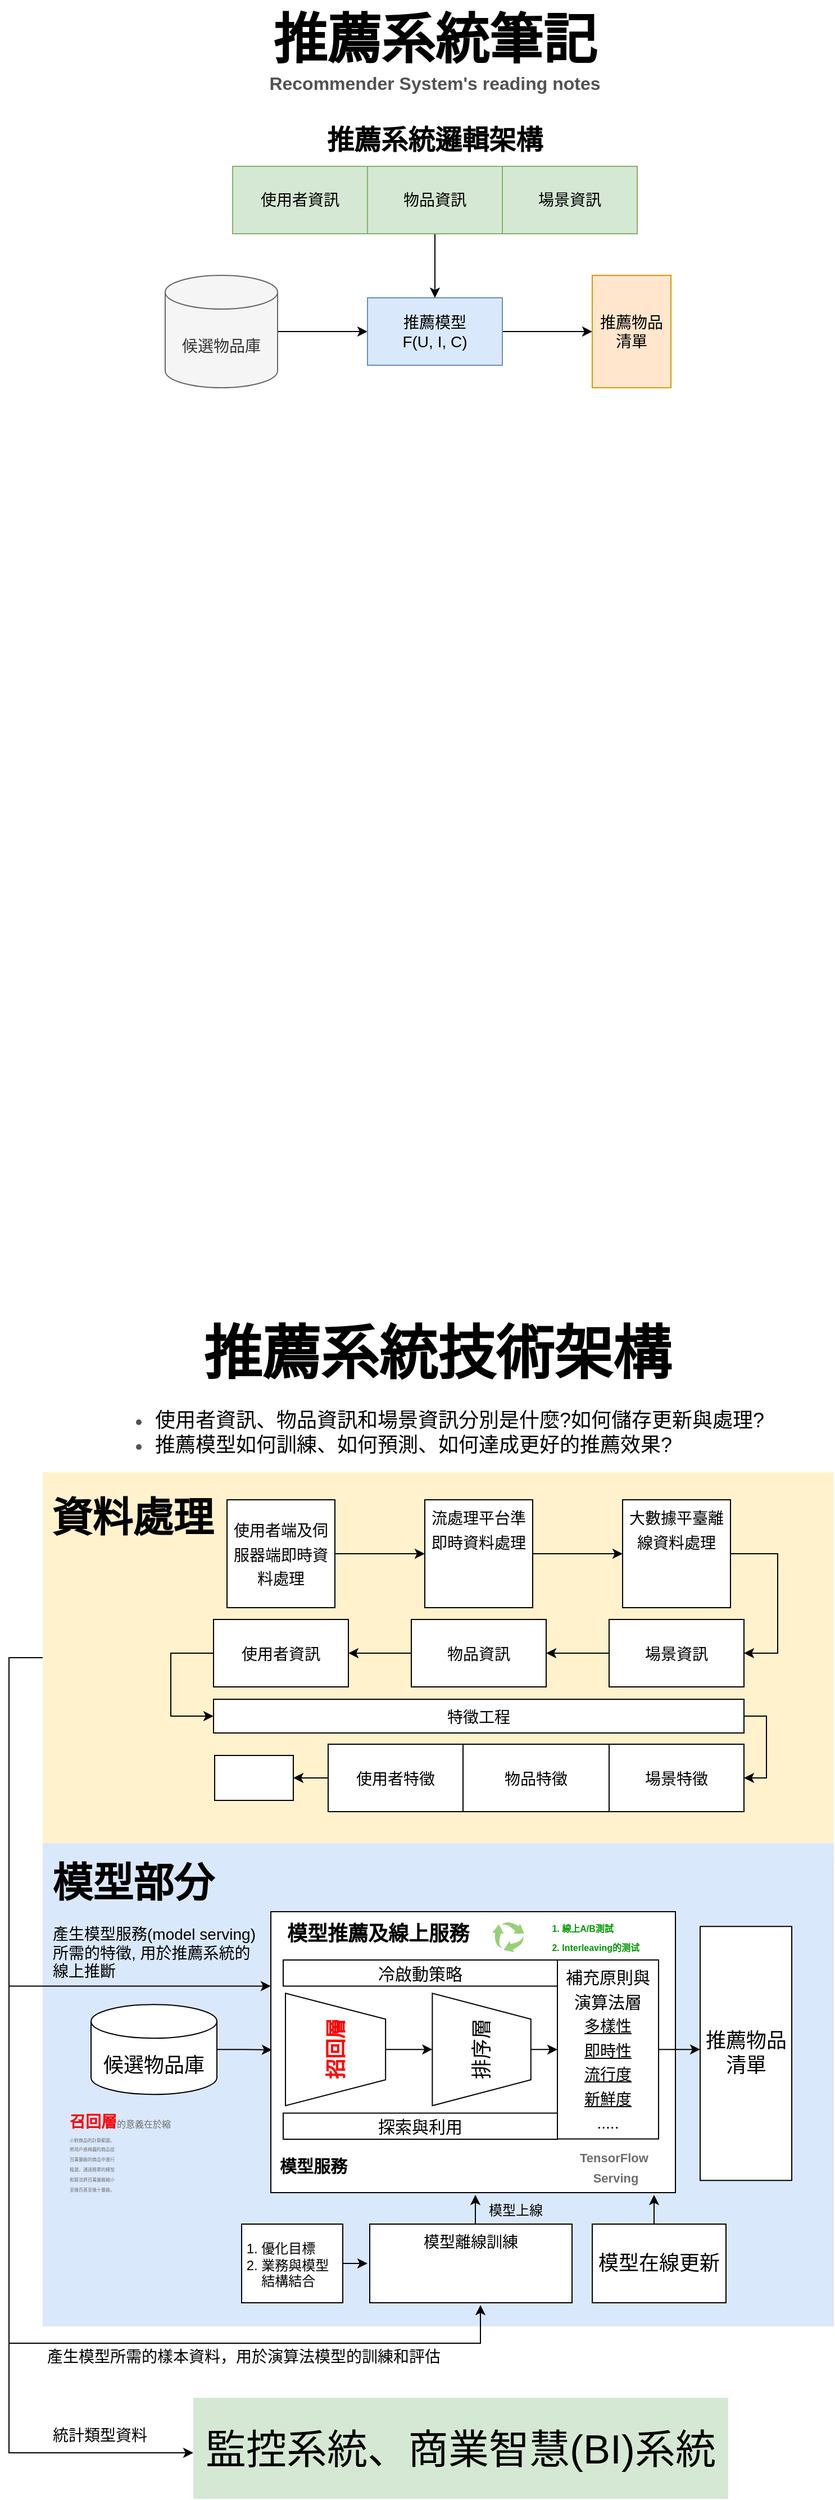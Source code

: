<mxfile version="15.8.6" type="github" pages="2">
  <diagram id="5sF5ZyrV6DTs_JzKhUMP" name="第1頁">
    <mxGraphModel dx="1422" dy="762" grid="1" gridSize="10" guides="1" tooltips="1" connect="1" arrows="1" fold="1" page="1" pageScale="1" pageWidth="827" pageHeight="1169" math="0" shadow="0">
      <root>
        <mxCell id="0" />
        <mxCell id="1" parent="0" />
        <mxCell id="dWe2MXaykKoBHlvBB-Hw-3" value="" style="edgeStyle=orthogonalEdgeStyle;rounded=0;orthogonalLoop=1;jettySize=auto;html=1;" parent="1" source="dWe2MXaykKoBHlvBB-Hw-1" target="dWe2MXaykKoBHlvBB-Hw-2" edge="1">
          <mxGeometry relative="1" as="geometry" />
        </mxCell>
        <mxCell id="dWe2MXaykKoBHlvBB-Hw-1" value="&lt;font style=&quot;font-size: 14px&quot;&gt;候選物品庫&lt;/font&gt;" style="shape=cylinder3;whiteSpace=wrap;html=1;boundedLbl=1;backgroundOutline=1;size=15;fillColor=#f5f5f5;fontColor=#333333;strokeColor=#666666;" parent="1" vertex="1">
          <mxGeometry x="189" y="265" width="100" height="100" as="geometry" />
        </mxCell>
        <mxCell id="dWe2MXaykKoBHlvBB-Hw-5" value="" style="edgeStyle=orthogonalEdgeStyle;rounded=0;orthogonalLoop=1;jettySize=auto;html=1;" parent="1" source="dWe2MXaykKoBHlvBB-Hw-2" target="dWe2MXaykKoBHlvBB-Hw-4" edge="1">
          <mxGeometry relative="1" as="geometry" />
        </mxCell>
        <mxCell id="dWe2MXaykKoBHlvBB-Hw-2" value="&lt;font style=&quot;font-size: 14px&quot;&gt;推薦模型&lt;br&gt;F(U, I, C)&lt;/font&gt;" style="whiteSpace=wrap;html=1;fillColor=#dae8fc;strokeColor=#6c8ebf;" parent="1" vertex="1">
          <mxGeometry x="369" y="285" width="120" height="60" as="geometry" />
        </mxCell>
        <mxCell id="dWe2MXaykKoBHlvBB-Hw-4" value="&lt;font style=&quot;font-size: 14px&quot;&gt;推薦物品清單&lt;/font&gt;" style="whiteSpace=wrap;html=1;fillColor=#ffe6cc;strokeColor=#d79b00;" parent="1" vertex="1">
          <mxGeometry x="569" y="265" width="70" height="100" as="geometry" />
        </mxCell>
        <mxCell id="dWe2MXaykKoBHlvBB-Hw-8" value="" style="edgeStyle=orthogonalEdgeStyle;rounded=0;orthogonalLoop=1;jettySize=auto;html=1;" parent="1" source="dWe2MXaykKoBHlvBB-Hw-6" target="dWe2MXaykKoBHlvBB-Hw-2" edge="1">
          <mxGeometry relative="1" as="geometry" />
        </mxCell>
        <mxCell id="dWe2MXaykKoBHlvBB-Hw-6" value="&lt;font style=&quot;font-size: 14px&quot;&gt;物品資訊&lt;/font&gt;" style="whiteSpace=wrap;html=1;fillColor=#d5e8d4;strokeColor=#82b366;" parent="1" vertex="1">
          <mxGeometry x="369" y="168" width="120" height="60" as="geometry" />
        </mxCell>
        <mxCell id="dWe2MXaykKoBHlvBB-Hw-9" value="&lt;font style=&quot;font-size: 14px&quot;&gt;場景資訊&lt;/font&gt;" style="whiteSpace=wrap;html=1;fillColor=#d5e8d4;strokeColor=#82b366;" parent="1" vertex="1">
          <mxGeometry x="489" y="168" width="120" height="60" as="geometry" />
        </mxCell>
        <mxCell id="dWe2MXaykKoBHlvBB-Hw-11" value="&lt;font style=&quot;font-size: 14px&quot;&gt;使用者資訊&lt;/font&gt;" style="whiteSpace=wrap;html=1;fillColor=#d5e8d4;strokeColor=#82b366;" parent="1" vertex="1">
          <mxGeometry x="249" y="168" width="120" height="60" as="geometry" />
        </mxCell>
        <mxCell id="dWe2MXaykKoBHlvBB-Hw-13" value="&lt;font style=&quot;font-size: 24px&quot;&gt;&lt;b&gt;推薦系統邏輯架構&lt;/b&gt;&lt;/font&gt;" style="text;html=1;strokeColor=none;fillColor=none;align=center;verticalAlign=middle;whiteSpace=wrap;rounded=0;" parent="1" vertex="1">
          <mxGeometry x="324" y="130" width="210" height="30" as="geometry" />
        </mxCell>
        <mxCell id="dWe2MXaykKoBHlvBB-Hw-14" value="&lt;font&gt;&lt;b&gt;&lt;span style=&quot;font-size: 48px&quot;&gt;推薦系統筆記&lt;/span&gt;&lt;br&gt;&lt;font color=&quot;#525252&quot;&gt;&lt;font size=&quot;3&quot;&gt;Recommender System&#39;s&amp;nbsp;&lt;/font&gt;&lt;span style=&quot;font-size: medium&quot;&gt;reading notes&lt;/span&gt;&lt;/font&gt;&lt;/b&gt;&lt;font size=&quot;3&quot;&gt;&lt;br&gt;&lt;/font&gt;&lt;/font&gt;" style="text;html=1;strokeColor=none;fillColor=none;align=center;verticalAlign=middle;whiteSpace=wrap;rounded=0;fontSize=14;" parent="1" vertex="1">
          <mxGeometry x="208" y="20" width="442" height="90" as="geometry" />
        </mxCell>
        <mxCell id="dWe2MXaykKoBHlvBB-Hw-15" value="&lt;p style=&quot;line-height: 1.3&quot;&gt;&lt;/p&gt;&lt;div&gt;&lt;span style=&quot;color: rgb(0 , 0 , 0)&quot;&gt;&lt;font style=&quot;font-size: 52px&quot;&gt;&lt;b&gt;推薦系統技術架構&lt;/b&gt;&lt;/font&gt;&lt;/span&gt;&lt;/div&gt;&lt;div style=&quot;text-align: left&quot;&gt;&lt;ul&gt;&lt;li&gt;&lt;span style=&quot;color: rgb(0 , 0 , 0)&quot;&gt;使用者資訊、物品資訊和場景資訊分別是什麼?如何儲存更&lt;/span&gt;&lt;font color=&quot;#000000&quot;&gt;新與處理?&lt;/font&gt;&lt;/li&gt;&lt;li&gt;&lt;span&gt;&lt;font color=&quot;#000000&quot;&gt;推薦模型如何訓練、如何預測、如何達成更好的推薦效果?&lt;/font&gt;&lt;/span&gt;&lt;/li&gt;&lt;/ul&gt;&lt;/div&gt;&lt;p&gt;&lt;/p&gt;" style="text;html=1;strokeColor=none;fillColor=none;align=center;verticalAlign=middle;whiteSpace=wrap;rounded=0;fontSize=18;fontColor=#525252;" parent="1" vertex="1">
          <mxGeometry x="116" y="1210" width="630" height="90" as="geometry" />
        </mxCell>
        <mxCell id="89oN4fnSZg2xZxZ4dAMr-8" value="" style="edgeStyle=orthogonalEdgeStyle;rounded=0;orthogonalLoop=1;jettySize=auto;html=1;fontSize=24;entryX=0;entryY=0.5;entryDx=0;entryDy=0;" parent="1" edge="1">
          <mxGeometry relative="1" as="geometry">
            <mxPoint x="80" y="1495" as="sourcePoint" />
            <mxPoint x="214" y="2202.5" as="targetPoint" />
            <Array as="points">
              <mxPoint x="80" y="1495" />
              <mxPoint x="50" y="1495" />
              <mxPoint x="50" y="2202" />
            </Array>
          </mxGeometry>
        </mxCell>
        <mxCell id="dWe2MXaykKoBHlvBB-Hw-17" value="" style="rounded=0;whiteSpace=wrap;html=1;labelBackgroundColor=#FFFF66;fontSize=18;fillColor=#fff2cc;strokeColor=none;" parent="1" vertex="1">
          <mxGeometry x="80" y="1330" width="704" height="330" as="geometry" />
        </mxCell>
        <mxCell id="dWe2MXaykKoBHlvBB-Hw-19" value="&lt;font style=&quot;font-size: 36px&quot;&gt;&lt;b&gt;資料處理&lt;/b&gt;&lt;/font&gt;" style="text;html=1;strokeColor=none;fillColor=none;align=center;verticalAlign=middle;whiteSpace=wrap;rounded=0;labelBackgroundColor=none;fontSize=18;fontColor=#000000;" parent="1" vertex="1">
          <mxGeometry x="84" y="1354.5" width="152" height="30" as="geometry" />
        </mxCell>
        <mxCell id="dWe2MXaykKoBHlvBB-Hw-23" value="" style="edgeStyle=orthogonalEdgeStyle;rounded=0;orthogonalLoop=1;jettySize=auto;html=1;fontSize=14;fontColor=#000000;" parent="1" source="dWe2MXaykKoBHlvBB-Hw-21" target="dWe2MXaykKoBHlvBB-Hw-22" edge="1">
          <mxGeometry relative="1" as="geometry" />
        </mxCell>
        <mxCell id="dWe2MXaykKoBHlvBB-Hw-21" value="&lt;font style=&quot;font-size: 14px&quot;&gt;使用者端及伺服器端即時資料處理&lt;/font&gt;" style="whiteSpace=wrap;html=1;aspect=fixed;labelBackgroundColor=none;fontSize=18;align=center;" parent="1" vertex="1">
          <mxGeometry x="244" y="1354.5" width="96" height="96" as="geometry" />
        </mxCell>
        <mxCell id="dWe2MXaykKoBHlvBB-Hw-25" value="" style="edgeStyle=orthogonalEdgeStyle;rounded=0;orthogonalLoop=1;jettySize=auto;html=1;fontSize=14;fontColor=#000000;" parent="1" source="dWe2MXaykKoBHlvBB-Hw-22" target="dWe2MXaykKoBHlvBB-Hw-24" edge="1">
          <mxGeometry relative="1" as="geometry" />
        </mxCell>
        <mxCell id="dWe2MXaykKoBHlvBB-Hw-22" value="&lt;font style=&quot;font-size: 14px&quot;&gt;流處理平台準即時資料處理&lt;br&gt;&amp;nbsp;&amp;nbsp;&lt;br&gt;&amp;nbsp;&amp;nbsp;&lt;br&gt;&lt;/font&gt;" style="whiteSpace=wrap;html=1;aspect=fixed;labelBackgroundColor=none;fontSize=18;align=center;" parent="1" vertex="1">
          <mxGeometry x="420" y="1354.5" width="96" height="96" as="geometry" />
        </mxCell>
        <mxCell id="dWe2MXaykKoBHlvBB-Hw-30" value="" style="edgeStyle=orthogonalEdgeStyle;rounded=0;orthogonalLoop=1;jettySize=auto;html=1;fontSize=14;fontColor=#000000;exitX=1;exitY=0.5;exitDx=0;exitDy=0;entryX=1;entryY=0.5;entryDx=0;entryDy=0;" parent="1" source="dWe2MXaykKoBHlvBB-Hw-24" target="dWe2MXaykKoBHlvBB-Hw-29" edge="1">
          <mxGeometry relative="1" as="geometry">
            <Array as="points">
              <mxPoint x="734" y="1403" />
              <mxPoint x="734" y="1491" />
            </Array>
          </mxGeometry>
        </mxCell>
        <mxCell id="dWe2MXaykKoBHlvBB-Hw-24" value="&lt;span style=&quot;font-size: 14px&quot;&gt;大數據平臺離線資料處理&lt;br&gt;&amp;nbsp;&lt;br&gt;&amp;nbsp;&lt;br&gt;&lt;/span&gt;" style="whiteSpace=wrap;html=1;aspect=fixed;labelBackgroundColor=none;fontSize=18;align=center;" parent="1" vertex="1">
          <mxGeometry x="596" y="1354.5" width="96" height="96" as="geometry" />
        </mxCell>
        <mxCell id="dWe2MXaykKoBHlvBB-Hw-32" value="" style="edgeStyle=orthogonalEdgeStyle;rounded=0;orthogonalLoop=1;jettySize=auto;html=1;fontSize=14;fontColor=#000000;" parent="1" source="dWe2MXaykKoBHlvBB-Hw-29" target="dWe2MXaykKoBHlvBB-Hw-31" edge="1">
          <mxGeometry relative="1" as="geometry" />
        </mxCell>
        <mxCell id="dWe2MXaykKoBHlvBB-Hw-29" value="&lt;font style=&quot;font-size: 14px&quot;&gt;場景資訊&lt;/font&gt;" style="whiteSpace=wrap;html=1;fontSize=18;" parent="1" vertex="1">
          <mxGeometry x="584" y="1461" width="120" height="60" as="geometry" />
        </mxCell>
        <mxCell id="dWe2MXaykKoBHlvBB-Hw-34" value="" style="edgeStyle=orthogonalEdgeStyle;rounded=0;orthogonalLoop=1;jettySize=auto;html=1;fontSize=14;fontColor=#000000;" parent="1" source="dWe2MXaykKoBHlvBB-Hw-31" target="dWe2MXaykKoBHlvBB-Hw-33" edge="1">
          <mxGeometry relative="1" as="geometry" />
        </mxCell>
        <mxCell id="dWe2MXaykKoBHlvBB-Hw-31" value="&lt;font style=&quot;font-size: 14px&quot;&gt;物品資訊&lt;/font&gt;" style="whiteSpace=wrap;html=1;fontSize=18;" parent="1" vertex="1">
          <mxGeometry x="408" y="1461" width="120" height="60" as="geometry" />
        </mxCell>
        <mxCell id="dWe2MXaykKoBHlvBB-Hw-38" value="" style="edgeStyle=orthogonalEdgeStyle;rounded=0;orthogonalLoop=1;jettySize=auto;html=1;fontSize=14;fontColor=#000000;entryX=0;entryY=0.5;entryDx=0;entryDy=0;" parent="1" source="dWe2MXaykKoBHlvBB-Hw-33" target="dWe2MXaykKoBHlvBB-Hw-35" edge="1">
          <mxGeometry relative="1" as="geometry">
            <mxPoint x="104" y="1491" as="targetPoint" />
            <Array as="points">
              <mxPoint x="194" y="1491" />
              <mxPoint x="194" y="1547" />
            </Array>
          </mxGeometry>
        </mxCell>
        <mxCell id="dWe2MXaykKoBHlvBB-Hw-33" value="&lt;font style=&quot;font-size: 14px&quot;&gt;使用者資訊&lt;/font&gt;" style="whiteSpace=wrap;html=1;fontSize=18;" parent="1" vertex="1">
          <mxGeometry x="232" y="1461" width="120" height="60" as="geometry" />
        </mxCell>
        <mxCell id="dWe2MXaykKoBHlvBB-Hw-65" value="" style="edgeStyle=orthogonalEdgeStyle;rounded=0;orthogonalLoop=1;jettySize=auto;html=1;fontSize=14;fontColor=#000000;entryX=1;entryY=0.5;entryDx=0;entryDy=0;exitX=1;exitY=0.5;exitDx=0;exitDy=0;" parent="1" source="dWe2MXaykKoBHlvBB-Hw-35" target="dWe2MXaykKoBHlvBB-Hw-41" edge="1">
          <mxGeometry relative="1" as="geometry">
            <mxPoint x="960" y="1561" as="targetPoint" />
          </mxGeometry>
        </mxCell>
        <mxCell id="dWe2MXaykKoBHlvBB-Hw-35" value="&lt;font style=&quot;font-size: 14px&quot;&gt;特徵工程&lt;/font&gt;" style="whiteSpace=wrap;html=1;fontSize=18;" parent="1" vertex="1">
          <mxGeometry x="232" y="1532" width="472" height="30" as="geometry" />
        </mxCell>
        <mxCell id="dWe2MXaykKoBHlvBB-Hw-41" value="&lt;font style=&quot;font-size: 14px&quot;&gt;場景特徵&lt;/font&gt;" style="whiteSpace=wrap;html=1;fontSize=18;" parent="1" vertex="1">
          <mxGeometry x="584" y="1572" width="120" height="60" as="geometry" />
        </mxCell>
        <mxCell id="dWe2MXaykKoBHlvBB-Hw-43" value="&lt;font style=&quot;font-size: 14px&quot;&gt;物品特徵&lt;/font&gt;" style="whiteSpace=wrap;html=1;fontSize=18;" parent="1" vertex="1">
          <mxGeometry x="454" y="1572" width="130" height="60" as="geometry" />
        </mxCell>
        <mxCell id="M_1Vf_KlxyBdrlva_uEi-7" value="" style="edgeStyle=orthogonalEdgeStyle;rounded=0;orthogonalLoop=1;jettySize=auto;html=1;fontSize=15;fontColor=#B5739D;" parent="1" source="dWe2MXaykKoBHlvBB-Hw-45" target="M_1Vf_KlxyBdrlva_uEi-6" edge="1">
          <mxGeometry relative="1" as="geometry" />
        </mxCell>
        <mxCell id="dWe2MXaykKoBHlvBB-Hw-45" value="&lt;font style=&quot;font-size: 14px&quot;&gt;使用者特徵&lt;/font&gt;" style="whiteSpace=wrap;html=1;fontSize=18;" parent="1" vertex="1">
          <mxGeometry x="334" y="1572" width="120" height="60" as="geometry" />
        </mxCell>
        <mxCell id="dWe2MXaykKoBHlvBB-Hw-47" value="" style="rounded=0;whiteSpace=wrap;html=1;labelBackgroundColor=none;fontSize=24;fillColor=#dae8fc;strokeColor=none;" parent="1" vertex="1">
          <mxGeometry x="80" y="1660" width="704" height="430" as="geometry" />
        </mxCell>
        <mxCell id="dWe2MXaykKoBHlvBB-Hw-48" value="&lt;b&gt;&lt;font style=&quot;font-size: 36px&quot;&gt;模型部分&lt;/font&gt;&lt;/b&gt;" style="text;html=1;strokeColor=none;fillColor=none;align=center;verticalAlign=middle;whiteSpace=wrap;rounded=0;labelBackgroundColor=none;fontSize=18;fontColor=#000000;" parent="1" vertex="1">
          <mxGeometry x="85.5" y="1680" width="149" height="30" as="geometry" />
        </mxCell>
        <mxCell id="dWe2MXaykKoBHlvBB-Hw-49" value="&lt;font style=&quot;font-size: 18px&quot;&gt;候選物品庫&lt;/font&gt;" style="shape=cylinder3;whiteSpace=wrap;html=1;boundedLbl=1;backgroundOutline=1;size=15;labelBackgroundColor=none;fontSize=24;" parent="1" vertex="1">
          <mxGeometry x="123.01" y="1803.61" width="112" height="80" as="geometry" />
        </mxCell>
        <mxCell id="dWe2MXaykKoBHlvBB-Hw-50" value="" style="whiteSpace=wrap;html=1;fontSize=24;" parent="1" vertex="1">
          <mxGeometry x="283" y="1721" width="360" height="250" as="geometry" />
        </mxCell>
        <mxCell id="dWe2MXaykKoBHlvBB-Hw-56" value="" style="edgeStyle=orthogonalEdgeStyle;rounded=0;orthogonalLoop=1;jettySize=auto;html=1;fontSize=18;fontColor=#000000;" parent="1" source="dWe2MXaykKoBHlvBB-Hw-54" target="dWe2MXaykKoBHlvBB-Hw-55" edge="1">
          <mxGeometry relative="1" as="geometry" />
        </mxCell>
        <mxCell id="dWe2MXaykKoBHlvBB-Hw-54" value="&lt;font color=&quot;#ff0000&quot;&gt;&lt;b&gt;招回層&lt;/b&gt;&lt;/font&gt;" style="verticalLabelPosition=middle;verticalAlign=middle;html=1;shape=trapezoid;perimeter=trapezoidPerimeter;whiteSpace=wrap;size=0.23;arcSize=10;flipV=1;labelPosition=center;align=center;labelBackgroundColor=none;fontSize=18;fontColor=#000000;fillColor=none;rotation=-90;horizontal=1;flipH=1;" parent="1" vertex="1">
          <mxGeometry x="290.54" y="1799.08" width="100" height="89.07" as="geometry" />
        </mxCell>
        <mxCell id="dWe2MXaykKoBHlvBB-Hw-85" value="" style="edgeStyle=orthogonalEdgeStyle;rounded=0;orthogonalLoop=1;jettySize=auto;html=1;fontSize=18;fontColor=#B5739D;entryX=0;entryY=0.5;entryDx=0;entryDy=0;" parent="1" source="dWe2MXaykKoBHlvBB-Hw-55" target="dWe2MXaykKoBHlvBB-Hw-58" edge="1">
          <mxGeometry relative="1" as="geometry">
            <mxPoint x="461" y="1843.37" as="targetPoint" />
          </mxGeometry>
        </mxCell>
        <mxCell id="dWe2MXaykKoBHlvBB-Hw-55" value="排序層" style="verticalLabelPosition=middle;verticalAlign=middle;html=1;shape=trapezoid;perimeter=trapezoidPerimeter;whiteSpace=wrap;size=0.23;arcSize=10;flipV=1;labelPosition=center;align=center;labelBackgroundColor=none;fontSize=18;fontColor=#000000;fillColor=none;rotation=-90;" parent="1" vertex="1">
          <mxGeometry x="420.54" y="1799.77" width="100" height="87.69" as="geometry" />
        </mxCell>
        <mxCell id="dWe2MXaykKoBHlvBB-Hw-62" value="" style="edgeStyle=orthogonalEdgeStyle;rounded=0;orthogonalLoop=1;jettySize=auto;html=1;fontSize=14;fontColor=#000000;" parent="1" source="dWe2MXaykKoBHlvBB-Hw-58" edge="1">
          <mxGeometry relative="1" as="geometry">
            <mxPoint x="665.02" y="1843.6" as="targetPoint" />
          </mxGeometry>
        </mxCell>
        <mxCell id="dWe2MXaykKoBHlvBB-Hw-58" value="&lt;font&gt;&lt;font style=&quot;font-size: 15px&quot;&gt;補充原則與演算法層&lt;/font&gt;&lt;br&gt;&lt;u style=&quot;font-size: 14px&quot;&gt;多樣性&lt;br&gt;即時性&lt;br&gt;流行度&lt;br&gt;新鮮度&lt;br&gt;&lt;/u&gt;&lt;span style=&quot;font-size: 14px&quot;&gt;.....&lt;/span&gt;&lt;br&gt;&lt;/font&gt;" style="rounded=0;whiteSpace=wrap;html=1;labelBackgroundColor=none;fontSize=18;fontColor=#000000;fillColor=none;" parent="1" vertex="1">
          <mxGeometry x="538" y="1763.99" width="90" height="159.25" as="geometry" />
        </mxCell>
        <mxCell id="dWe2MXaykKoBHlvBB-Hw-61" value="推薦物品&lt;br&gt;清單" style="whiteSpace=wrap;html=1;rounded=0;fontSize=18;" parent="1" vertex="1">
          <mxGeometry x="665.02" y="1734.15" width="81.5" height="226" as="geometry" />
        </mxCell>
        <mxCell id="M_1Vf_KlxyBdrlva_uEi-17" value="" style="edgeStyle=orthogonalEdgeStyle;rounded=0;orthogonalLoop=1;jettySize=auto;html=1;fontSize=15;fontColor=#000000;" parent="1" source="dWe2MXaykKoBHlvBB-Hw-66" edge="1">
          <mxGeometry relative="1" as="geometry">
            <mxPoint x="465" y="1973" as="targetPoint" />
            <Array as="points">
              <mxPoint x="465" y="1983" />
              <mxPoint x="465" y="1983" />
            </Array>
          </mxGeometry>
        </mxCell>
        <mxCell id="dWe2MXaykKoBHlvBB-Hw-66" value="&lt;font&gt;&lt;font style=&quot;font-size: 14px&quot;&gt;模型離線訓練&lt;/font&gt;&lt;br&gt;&lt;span style=&quot;font-size: 18px&quot;&gt;&amp;nbsp;&amp;nbsp;&lt;/span&gt;&lt;br&gt;&lt;br&gt;&lt;/font&gt;" style="rounded=0;whiteSpace=wrap;html=1;labelBackgroundColor=none;fontSize=14;" parent="1" vertex="1">
          <mxGeometry x="371" y="1999" width="180" height="70" as="geometry" />
        </mxCell>
        <mxCell id="dWe2MXaykKoBHlvBB-Hw-70" value="" style="edgeStyle=orthogonalEdgeStyle;rounded=0;orthogonalLoop=1;jettySize=auto;html=1;fontSize=14;fontColor=#000000;" parent="1" source="dWe2MXaykKoBHlvBB-Hw-67" edge="1">
          <mxGeometry relative="1" as="geometry">
            <mxPoint x="624" y="1973" as="targetPoint" />
            <Array as="points">
              <mxPoint x="624" y="1973" />
              <mxPoint x="624" y="1973" />
            </Array>
          </mxGeometry>
        </mxCell>
        <mxCell id="dWe2MXaykKoBHlvBB-Hw-67" value="&lt;font style=&quot;font-size: 18px&quot;&gt;模型在線更新&lt;/font&gt;" style="rounded=0;whiteSpace=wrap;html=1;labelBackgroundColor=none;fontSize=14;" parent="1" vertex="1">
          <mxGeometry x="569" y="1999" width="119" height="70" as="geometry" />
        </mxCell>
        <mxCell id="dWe2MXaykKoBHlvBB-Hw-73" value="" style="sketch=0;html=1;aspect=fixed;strokeColor=none;shadow=0;align=center;verticalAlign=top;fillColor=#97D077;shape=mxgraph.gcp2.arrow_cycle;labelBackgroundColor=none;fontSize=14;fontColor=#000000;" parent="1" vertex="1">
          <mxGeometry x="480" y="1730" width="28.42" height="27" as="geometry" />
        </mxCell>
        <mxCell id="dWe2MXaykKoBHlvBB-Hw-74" value="&lt;div style=&quot;text-align: left&quot;&gt;&lt;b style=&quot;font-size: 8px ; color: rgb(0 , 153 , 0)&quot;&gt;&amp;nbsp;1. 線上A/B測試&lt;/b&gt;&lt;/div&gt;&lt;font color=&quot;#009900&quot;&gt;&lt;div style=&quot;text-align: left&quot;&gt;&lt;b style=&quot;font-size: 8px&quot;&gt;&amp;nbsp;2. Interleaving的测试&lt;/b&gt;&lt;/div&gt;&lt;/font&gt;" style="text;html=1;strokeColor=none;fillColor=none;align=center;verticalAlign=middle;whiteSpace=wrap;rounded=0;labelBackgroundColor=none;fontSize=14;fontColor=#000000;" parent="1" vertex="1">
          <mxGeometry x="501" y="1727.7" width="140" height="29.3" as="geometry" />
        </mxCell>
        <mxCell id="M_1Vf_KlxyBdrlva_uEi-1" value="" style="shape=image;verticalLabelPosition=bottom;labelBackgroundColor=#ffffff;verticalAlign=top;aspect=fixed;imageAspect=0;image=https://upload.wikimedia.org/wikipedia/commons/thumb/7/70/Apache_Flink_logo.svg/1200px-Apache_Flink_logo.svg.png;" parent="1" vertex="1">
          <mxGeometry x="439.45" y="1410" width="57.1" height="28" as="geometry" />
        </mxCell>
        <mxCell id="M_1Vf_KlxyBdrlva_uEi-2" value="" style="shape=image;verticalLabelPosition=bottom;labelBackgroundColor=#ffffff;verticalAlign=top;aspect=fixed;imageAspect=0;image=https://myoceane.fr/wp-content/uploads/2020/06/Apache_Spark_logo.svg_.png;" parent="1" vertex="1">
          <mxGeometry x="621.53" y="1422.65" width="44.94" height="23.43" as="geometry" />
        </mxCell>
        <mxCell id="M_1Vf_KlxyBdrlva_uEi-3" value="" style="shape=image;verticalLabelPosition=bottom;labelBackgroundColor=#ffffff;verticalAlign=top;aspect=fixed;imageAspect=0;image=https://upload.wikimedia.org/wikipedia/commons/thumb/0/0e/Hadoop_logo.svg/1280px-Hadoop_logo.svg.png;" parent="1" vertex="1">
          <mxGeometry x="603" y="1402.65" width="77.02" height="20" as="geometry" />
        </mxCell>
        <mxCell id="M_1Vf_KlxyBdrlva_uEi-6" value="" style="whiteSpace=wrap;html=1;fontSize=18;" parent="1" vertex="1">
          <mxGeometry x="233" y="1582" width="70" height="40" as="geometry" />
        </mxCell>
        <mxCell id="M_1Vf_KlxyBdrlva_uEi-8" value="" style="shape=image;verticalLabelPosition=bottom;labelBackgroundColor=#ffffff;verticalAlign=top;aspect=fixed;imageAspect=0;image=https://myoceane.fr/wp-content/uploads/2021/01/redis.png;" parent="1" vertex="1">
          <mxGeometry x="239.51" y="1593.47" width="56.99" height="19.07" as="geometry" />
        </mxCell>
        <mxCell id="dWe2MXaykKoBHlvBB-Hw-51" value="" style="edgeStyle=orthogonalEdgeStyle;rounded=0;orthogonalLoop=1;jettySize=auto;html=1;fontSize=18;fontColor=#000000;" parent="1" source="dWe2MXaykKoBHlvBB-Hw-49" edge="1">
          <mxGeometry relative="1" as="geometry">
            <mxPoint x="284" y="1844" as="targetPoint" />
          </mxGeometry>
        </mxCell>
        <mxCell id="M_1Vf_KlxyBdrlva_uEi-11" value="&lt;font color=&quot;#000000&quot; style=&quot;font-size: 18px&quot;&gt;&lt;b&gt;模型推薦及線上服務&lt;/b&gt;&lt;/font&gt;" style="text;html=1;strokeColor=none;fillColor=none;align=center;verticalAlign=middle;whiteSpace=wrap;rounded=0;labelBackgroundColor=none;fontSize=15;fontColor=#B5739D;" parent="1" vertex="1">
          <mxGeometry x="286.5" y="1726.25" width="182.5" height="30" as="geometry" />
        </mxCell>
        <mxCell id="M_1Vf_KlxyBdrlva_uEi-12" value="冷啟動策略" style="rounded=0;whiteSpace=wrap;html=1;labelBackgroundColor=none;fontSize=15;" parent="1" vertex="1">
          <mxGeometry x="294" y="1764" width="244" height="23.25" as="geometry" />
        </mxCell>
        <mxCell id="M_1Vf_KlxyBdrlva_uEi-13" value="探索與利用" style="rounded=0;whiteSpace=wrap;html=1;labelBackgroundColor=none;fontSize=15;" parent="1" vertex="1">
          <mxGeometry x="294" y="1900.25" width="244" height="23.25" as="geometry" />
        </mxCell>
        <mxCell id="M_1Vf_KlxyBdrlva_uEi-18" value="&lt;b&gt;模型服務&lt;/b&gt;" style="text;html=1;strokeColor=none;fillColor=none;align=left;verticalAlign=middle;whiteSpace=wrap;rounded=0;labelBackgroundColor=none;fontSize=15;" parent="1" vertex="1">
          <mxGeometry x="289" y="1927" width="340" height="40" as="geometry" />
        </mxCell>
        <mxCell id="M_1Vf_KlxyBdrlva_uEi-19" value="" style="shape=image;verticalLabelPosition=bottom;labelBackgroundColor=#ffffff;verticalAlign=top;aspect=fixed;imageAspect=0;image=https://miro.medium.com/max/336/0*7pLYtIrRNXSsER2M.png;" parent="1" vertex="1">
          <mxGeometry x="361" y="1928.41" width="44" height="37.59" as="geometry" />
        </mxCell>
        <mxCell id="M_1Vf_KlxyBdrlva_uEi-25" value="" style="shape=image;verticalLabelPosition=bottom;labelBackgroundColor=#ffffff;verticalAlign=top;aspect=fixed;imageAspect=0;image=https://img.4devs.io/cover/article/preview_go-mod-intro.png;" parent="1" vertex="1">
          <mxGeometry x="409" y="1934.21" width="71" height="28.4" as="geometry" />
        </mxCell>
        <mxCell id="M_1Vf_KlxyBdrlva_uEi-26" value="" style="shape=image;verticalLabelPosition=bottom;labelBackgroundColor=#ffffff;verticalAlign=top;aspect=fixed;imageAspect=0;image=https://upload.wikimedia.org/wikipedia/zh/8/88/Java_logo.png;" parent="1" vertex="1">
          <mxGeometry x="480" y="1926" width="43" height="43" as="geometry" />
        </mxCell>
        <mxCell id="M_1Vf_KlxyBdrlva_uEi-27" value="" style="shape=image;verticalLabelPosition=bottom;labelBackgroundColor=#ffffff;verticalAlign=top;aspect=fixed;imageAspect=0;image=https://miro.medium.com/max/449/1*Bh_B98GcAHTzYq21D79GLg.png;" parent="1" vertex="1">
          <mxGeometry x="529" y="1937.7" width="21" height="22.45" as="geometry" />
        </mxCell>
        <mxCell id="M_1Vf_KlxyBdrlva_uEi-28" value="&lt;b style=&quot;font-size: 11px&quot;&gt;&lt;font style=&quot;font-size: 11px&quot; color=&quot;#6e6e6e&quot;&gt;TensorFlow&lt;br style=&quot;font-size: 11px&quot;&gt;&amp;nbsp;Serving&lt;/font&gt;&lt;/b&gt;" style="text;html=1;strokeColor=none;fillColor=none;align=center;verticalAlign=middle;whiteSpace=wrap;rounded=0;labelBackgroundColor=none;fontSize=15;fontColor=#000000;" parent="1" vertex="1">
          <mxGeometry x="548" y="1932.21" width="81" height="30" as="geometry" />
        </mxCell>
        <mxCell id="M_1Vf_KlxyBdrlva_uEi-31" value="&lt;h1&gt;&lt;font style=&quot;font-size: 14px&quot; color=&quot;#ff0000&quot;&gt;召回層&lt;/font&gt;&lt;span style=&quot;font-weight: normal&quot;&gt;的意義在於縮&lt;/span&gt;&lt;/h1&gt;&lt;p&gt;&lt;span style=&quot;font-size: 4px&quot;&gt;小對商品的計算範圍，&lt;/span&gt;&lt;/p&gt;&lt;p&gt;&lt;span style=&quot;font-size: 4px&quot;&gt;將用戶感興趣的商品從&lt;/span&gt;&lt;/p&gt;&lt;p&gt;&lt;span style=&quot;font-size: 4px&quot;&gt;百萬量級的商品中進行&lt;/span&gt;&lt;/p&gt;&lt;p&gt;&lt;span style=&quot;font-size: 4px&quot;&gt;粗選，通過簡單的模型&lt;/span&gt;&lt;/p&gt;&lt;p&gt;&lt;span style=&quot;font-size: 4px&quot;&gt;和算法將百萬量級縮小&lt;/span&gt;&lt;/p&gt;&lt;p&gt;&lt;span style=&quot;font-size: 4px&quot;&gt;至幾百甚至幾十量級。&lt;/span&gt;&lt;/p&gt;" style="text;html=1;strokeColor=none;fillColor=none;spacing=5;spacingTop=-20;whiteSpace=wrap;overflow=hidden;rounded=0;labelBackgroundColor=none;fontSize=4;fontColor=#6E6E6E;" parent="1" vertex="1">
          <mxGeometry x="98.5" y="1905" width="131" height="131.2" as="geometry" />
        </mxCell>
        <mxCell id="M_1Vf_KlxyBdrlva_uEi-36" value="" style="edgeStyle=orthogonalEdgeStyle;rounded=0;orthogonalLoop=1;jettySize=auto;html=1;fontSize=12;fontColor=#FF0000;" parent="1" source="M_1Vf_KlxyBdrlva_uEi-33" edge="1">
          <mxGeometry relative="1" as="geometry">
            <mxPoint x="369" y="2034" as="targetPoint" />
          </mxGeometry>
        </mxCell>
        <mxCell id="M_1Vf_KlxyBdrlva_uEi-33" value="&lt;div style=&quot;text-align: left&quot;&gt;&lt;span style=&quot;font-size: 12px&quot;&gt;&amp;nbsp;1. 優化目標&lt;/span&gt;&lt;/div&gt;&lt;font style=&quot;font-size: 12px&quot;&gt;&lt;div style=&quot;text-align: left&quot;&gt;&lt;span&gt;&amp;nbsp;2. 業務與模型&amp;nbsp; &amp;nbsp; &amp;nbsp; &amp;nbsp; &amp;nbsp;結構結合&lt;/span&gt;&lt;/div&gt;&lt;/font&gt;" style="rounded=0;whiteSpace=wrap;html=1;labelBackgroundColor=none;fontSize=14;" parent="1" vertex="1">
          <mxGeometry x="257" y="1999" width="90" height="70" as="geometry" />
        </mxCell>
        <mxCell id="M_1Vf_KlxyBdrlva_uEi-37" value="&lt;font color=&quot;#000000&quot;&gt;模型上線&lt;/font&gt;" style="text;html=1;strokeColor=none;fillColor=none;align=center;verticalAlign=middle;whiteSpace=wrap;rounded=0;labelBackgroundColor=none;fontSize=12;fontColor=#FF0000;" parent="1" vertex="1">
          <mxGeometry x="470.5" y="1972" width="60" height="30" as="geometry" />
        </mxCell>
        <mxCell id="89oN4fnSZg2xZxZ4dAMr-5" value="" style="edgeStyle=orthogonalEdgeStyle;rounded=0;orthogonalLoop=1;jettySize=auto;html=1;" parent="1" edge="1">
          <mxGeometry relative="1" as="geometry">
            <mxPoint x="80" y="1494.95" as="sourcePoint" />
            <mxPoint x="283" y="1787.2" as="targetPoint" />
            <Array as="points">
              <mxPoint x="50" y="1494.95" />
              <mxPoint x="50" y="1786.95" />
            </Array>
          </mxGeometry>
        </mxCell>
        <mxCell id="89oN4fnSZg2xZxZ4dAMr-2" value="" style="edgeStyle=orthogonalEdgeStyle;rounded=0;orthogonalLoop=1;jettySize=auto;html=1;exitX=0;exitY=0.5;exitDx=0;exitDy=0;" parent="1" edge="1" source="dWe2MXaykKoBHlvBB-Hw-17">
          <mxGeometry relative="1" as="geometry">
            <mxPoint x="77.5" y="1495" as="sourcePoint" />
            <mxPoint x="469.5" y="2071" as="targetPoint" />
            <Array as="points">
              <mxPoint x="50" y="1495" />
              <mxPoint x="50" y="2105" />
              <mxPoint x="470" y="2105" />
            </Array>
          </mxGeometry>
        </mxCell>
        <mxCell id="89oN4fnSZg2xZxZ4dAMr-6" value="&lt;font style=&quot;font-size: 36px&quot;&gt;監控系統、商業智慧(BI)系統&lt;/font&gt;" style="rounded=0;whiteSpace=wrap;html=1;fillColor=#d5e8d4;strokeColor=none;" parent="1" vertex="1">
          <mxGeometry x="214" y="2153.5" width="476" height="90" as="geometry" />
        </mxCell>
        <mxCell id="89oN4fnSZg2xZxZ4dAMr-15" value="&lt;h1&gt;&lt;/h1&gt;&lt;span style=&quot;color: rgb(0 , 0 , 0) ; text-align: center&quot;&gt;&lt;font style=&quot;font-size: 14px&quot;&gt;統計類型資料&lt;/font&gt;&lt;/span&gt;" style="text;html=1;strokeColor=none;fillColor=none;spacing=5;spacingTop=-20;whiteSpace=wrap;overflow=hidden;rounded=0;fontSize=14;fontColor=#FFB570;" parent="1" vertex="1">
          <mxGeometry x="84" y="2170" width="96" height="30" as="geometry" />
        </mxCell>
        <mxCell id="89oN4fnSZg2xZxZ4dAMr-16" value="&lt;h1&gt;&lt;/h1&gt;&lt;span style=&quot;color: rgb(0 , 0 , 0) ; text-align: center&quot;&gt;&lt;font style=&quot;font-size: 14px&quot;&gt;產生模型所需的樣本資料，用於演算法模型的訓練和評估&lt;/font&gt;&lt;/span&gt;" style="text;html=1;strokeColor=none;fillColor=none;spacing=5;spacingTop=-20;whiteSpace=wrap;overflow=hidden;rounded=0;fontSize=14;fontColor=#FFB570;" parent="1" vertex="1">
          <mxGeometry x="79.45" y="2100" width="360" height="30" as="geometry" />
        </mxCell>
        <mxCell id="89oN4fnSZg2xZxZ4dAMr-26" value="" style="shape=image;verticalLabelPosition=bottom;labelBackgroundColor=#ffffff;verticalAlign=top;aspect=fixed;imageAspect=0;image=https://miro.medium.com/max/1400/1*b7VXivcK-wBqQJDWjzBszg.png;" parent="1" vertex="1">
          <mxGeometry x="380" y="2039" width="83.87" height="30" as="geometry" />
        </mxCell>
        <mxCell id="89oN4fnSZg2xZxZ4dAMr-27" value="" style="shape=image;verticalLabelPosition=bottom;labelBackgroundColor=#ffffff;verticalAlign=top;aspect=fixed;imageAspect=0;image=https://upload.wikimedia.org/wikipedia/commons/thumb/c/c6/PyTorch_logo_black.svg/2560px-PyTorch_logo_black.svg.png;" parent="1" vertex="1">
          <mxGeometry x="465" y="2047.83" width="77.26" height="19.17" as="geometry" />
        </mxCell>
        <mxCell id="89oN4fnSZg2xZxZ4dAMr-30" value="" style="shape=image;verticalLabelPosition=bottom;labelBackgroundColor=#ffffff;verticalAlign=top;aspect=fixed;imageAspect=0;image=https://blog.biyasu.com/wp-content/uploads/2020/08/tensorflow.png;" parent="1" vertex="1">
          <mxGeometry x="405" y="2024.54" width="95.52" height="18.92" as="geometry" />
        </mxCell>
        <mxCell id="89oN4fnSZg2xZxZ4dAMr-14" value="&lt;h1&gt;&lt;/h1&gt;&lt;span style=&quot;color: rgb(0 , 0 , 0) ; text-align: center&quot;&gt;&lt;font style=&quot;font-size: 14px&quot;&gt;產生模型服務(model serving)所需的特徵, 用於推薦系統的線上推斷&lt;/font&gt;&lt;/span&gt;" style="text;html=1;strokeColor=none;fillColor=none;spacing=5;spacingTop=-20;whiteSpace=wrap;overflow=hidden;rounded=0;fontSize=14;fontColor=#FFB570;" parent="1" vertex="1">
          <mxGeometry x="84" y="1724.2" width="196" height="55.8" as="geometry" />
        </mxCell>
      </root>
    </mxGraphModel>
  </diagram>
  <diagram id="6yIT-addH9XlsYisEmYe" name="第2頁">
    <mxGraphModel dx="1422" dy="762" grid="1" gridSize="10" guides="1" tooltips="1" connect="1" arrows="1" fold="1" page="1" pageScale="1" pageWidth="827" pageHeight="1169" math="0" shadow="0">
      <root>
        <mxCell id="6LyxOVx50uyO2xyVydwb-0" />
        <mxCell id="6LyxOVx50uyO2xyVydwb-1" parent="6LyxOVx50uyO2xyVydwb-0" />
      </root>
    </mxGraphModel>
  </diagram>
</mxfile>
